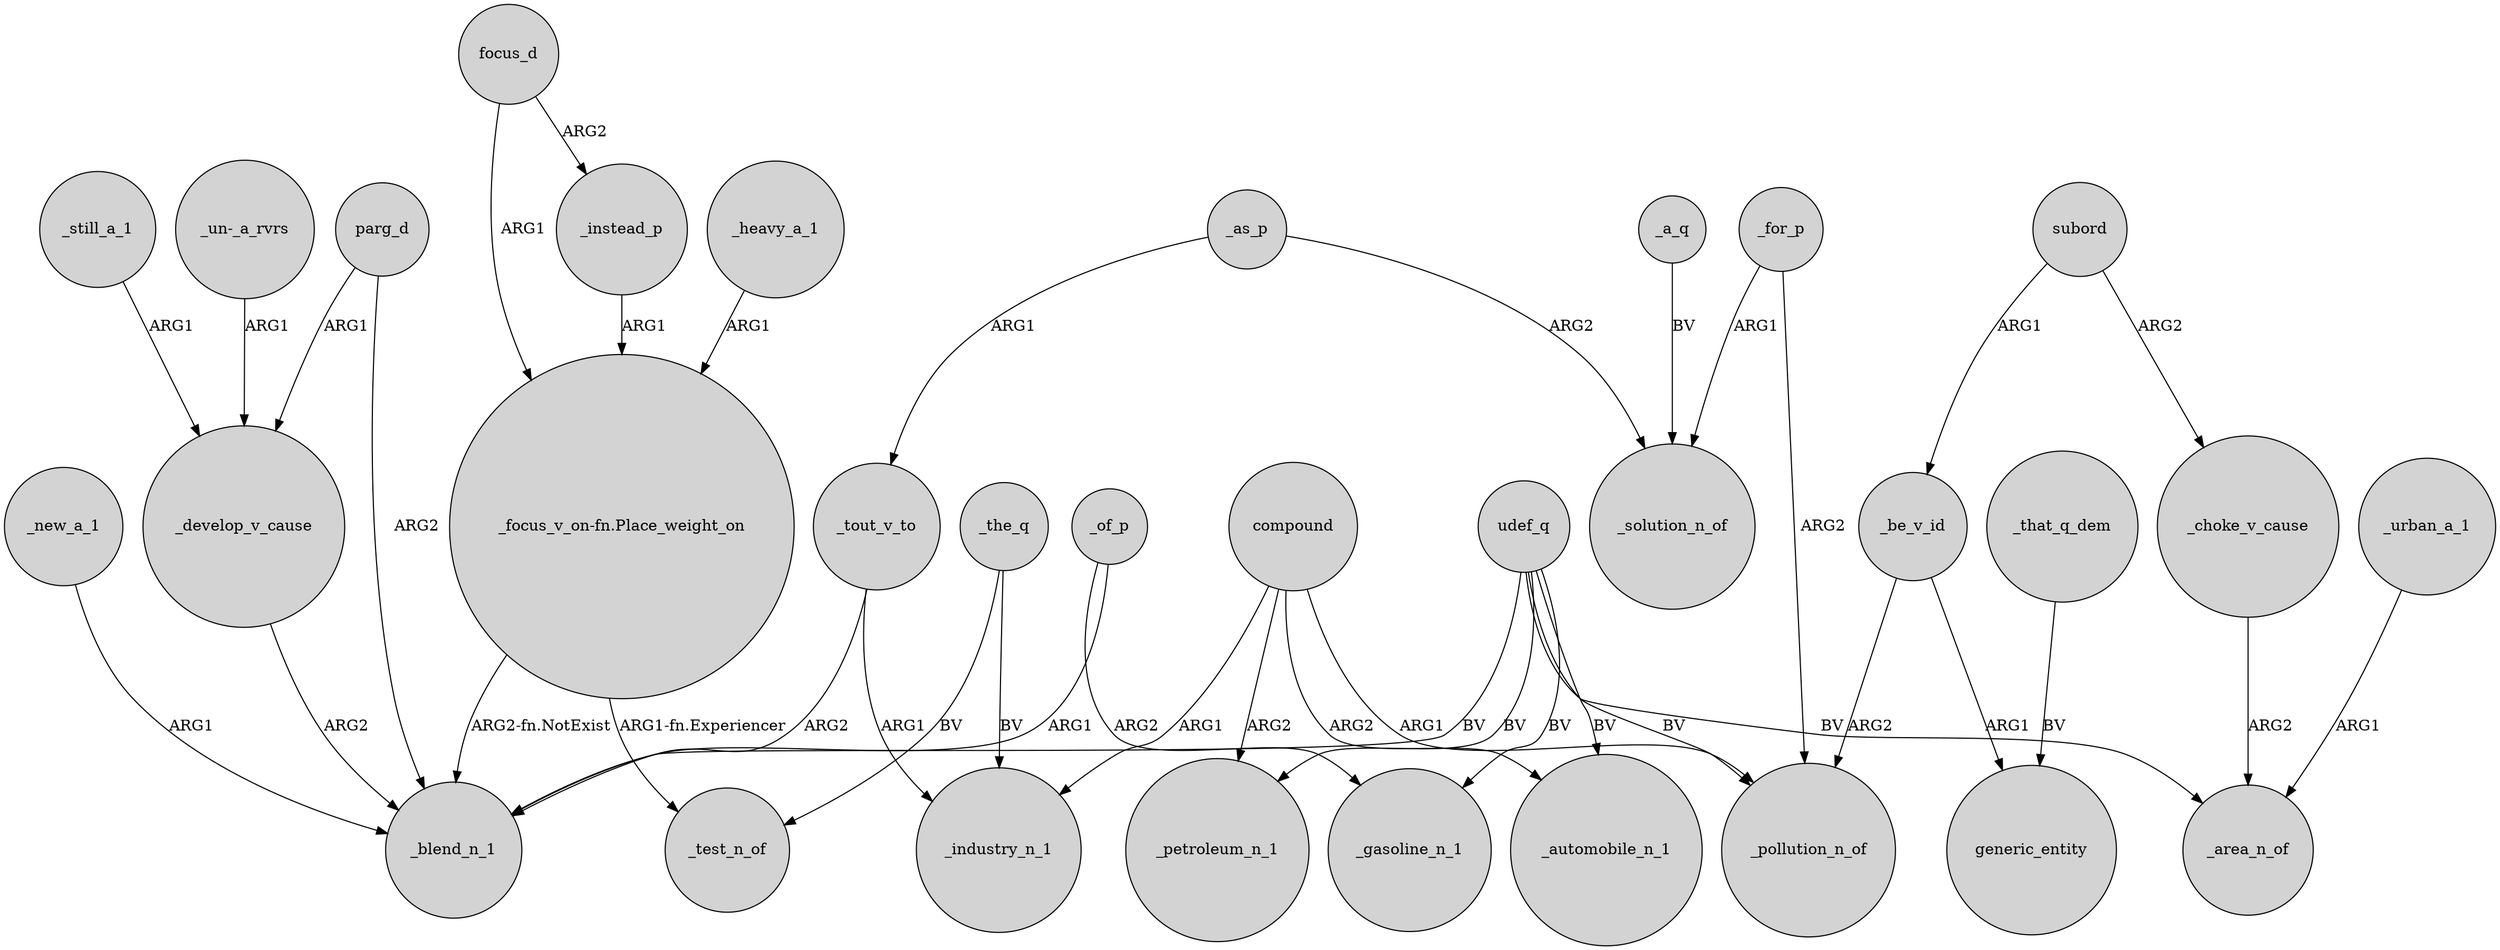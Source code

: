 digraph {
	node [shape=circle style=filled]
	compound -> _petroleum_n_1 [label=ARG2]
	_the_q -> _test_n_of [label=BV]
	subord -> _be_v_id [label=ARG1]
	"_focus_v_on-fn.Place_weight_on" -> _blend_n_1 [label="ARG2-fn.NotExist"]
	udef_q -> _petroleum_n_1 [label=BV]
	_develop_v_cause -> _blend_n_1 [label=ARG2]
	_choke_v_cause -> _area_n_of [label=ARG2]
	_for_p -> _pollution_n_of [label=ARG2]
	_as_p -> _tout_v_to [label=ARG1]
	_that_q_dem -> generic_entity [label=BV]
	focus_d -> "_focus_v_on-fn.Place_weight_on" [label=ARG1]
	udef_q -> _automobile_n_1 [label=BV]
	"_focus_v_on-fn.Place_weight_on" -> _test_n_of [label="ARG1-fn.Experiencer"]
	_as_p -> _solution_n_of [label=ARG2]
	_tout_v_to -> _industry_n_1 [label=ARG1]
	_instead_p -> "_focus_v_on-fn.Place_weight_on" [label=ARG1]
	compound -> _industry_n_1 [label=ARG1]
	parg_d -> _develop_v_cause [label=ARG1]
	_be_v_id -> generic_entity [label=ARG1]
	_the_q -> _industry_n_1 [label=BV]
	_tout_v_to -> _blend_n_1 [label=ARG2]
	parg_d -> _blend_n_1 [label=ARG2]
	compound -> _pollution_n_of [label=ARG1]
	_heavy_a_1 -> "_focus_v_on-fn.Place_weight_on" [label=ARG1]
	_still_a_1 -> _develop_v_cause [label=ARG1]
	_be_v_id -> _pollution_n_of [label=ARG2]
	compound -> _automobile_n_1 [label=ARG2]
	udef_q -> _pollution_n_of [label=BV]
	_new_a_1 -> _blend_n_1 [label=ARG1]
	_for_p -> _solution_n_of [label=ARG1]
	subord -> _choke_v_cause [label=ARG2]
	_a_q -> _solution_n_of [label=BV]
	udef_q -> _blend_n_1 [label=BV]
	udef_q -> _gasoline_n_1 [label=BV]
	"_un-_a_rvrs" -> _develop_v_cause [label=ARG1]
	_urban_a_1 -> _area_n_of [label=ARG1]
	udef_q -> _area_n_of [label=BV]
	focus_d -> _instead_p [label=ARG2]
	_of_p -> _blend_n_1 [label=ARG1]
	_of_p -> _gasoline_n_1 [label=ARG2]
}

